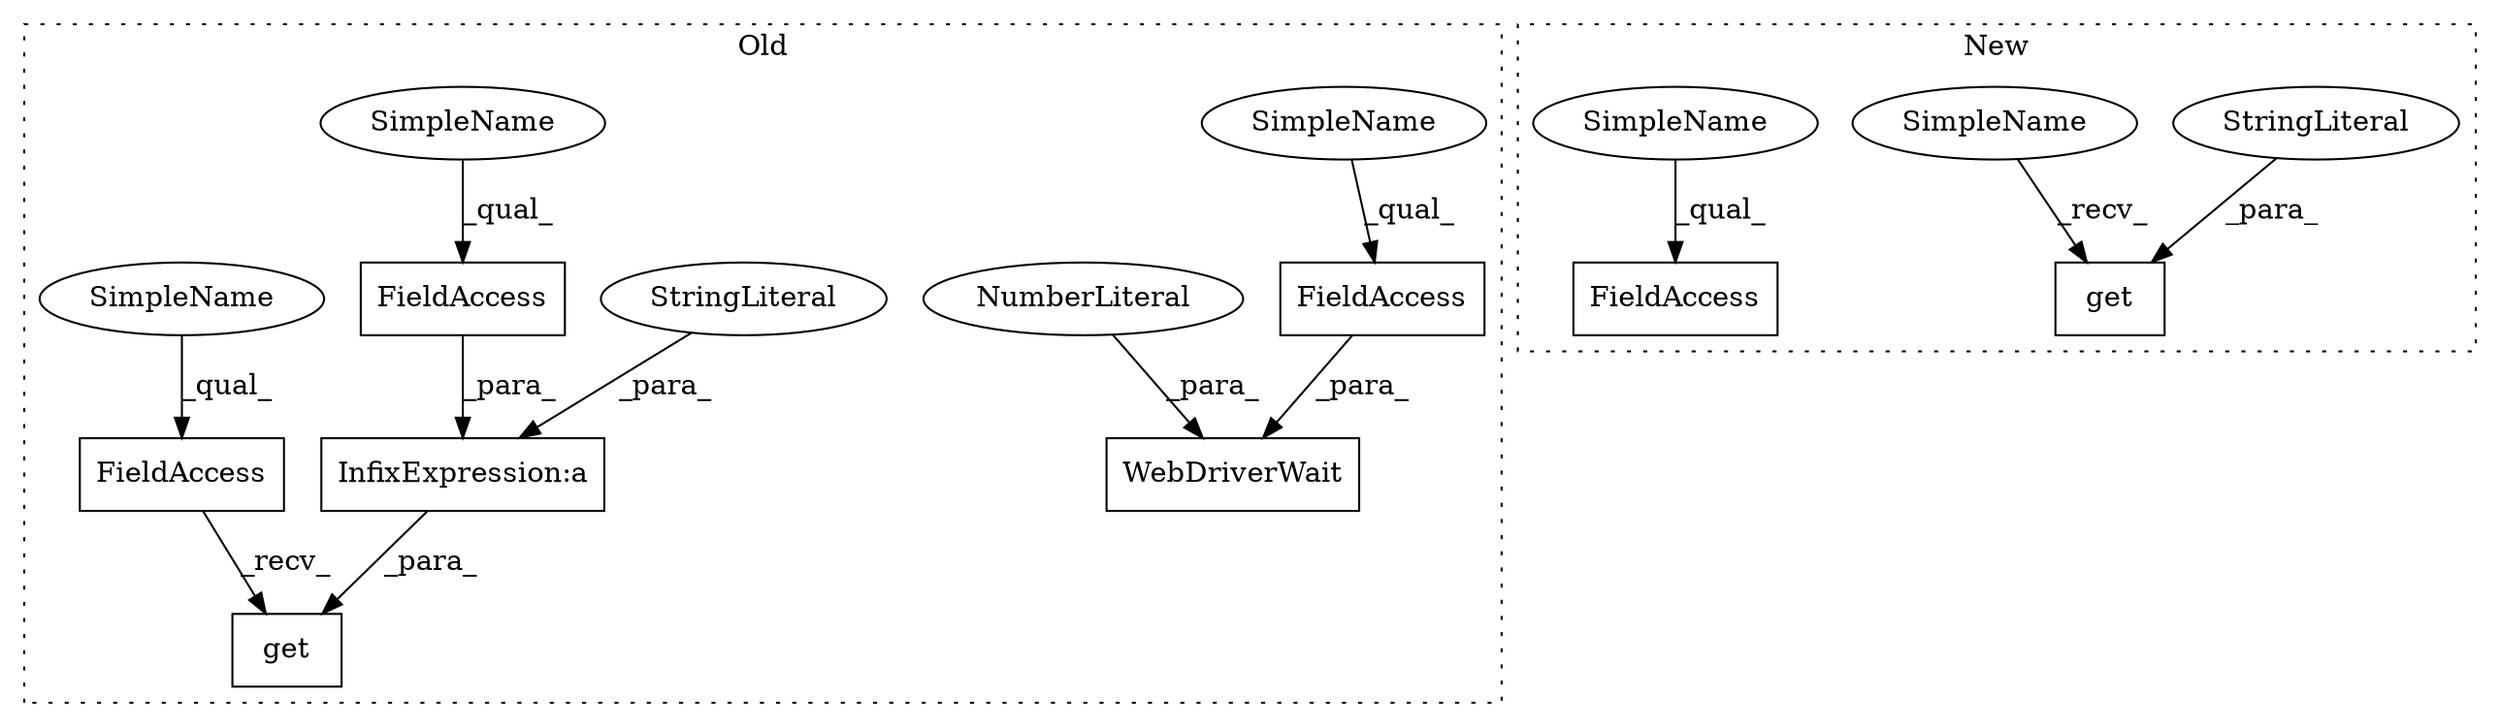 digraph G {
subgraph cluster0 {
1 [label="WebDriverWait" a="32" s="17289,17318" l="14,1" shape="box"];
3 [label="NumberLiteral" a="34" s="17317" l="1" shape="ellipse"];
4 [label="FieldAccess" a="22" s="17303" l="13" shape="box"];
5 [label="FieldAccess" a="22" s="16702" l="20" shape="box"];
6 [label="InfixExpression:a" a="27" s="16722" l="3" shape="box"];
8 [label="FieldAccess" a="22" s="16684" l="13" shape="box"];
9 [label="get" a="32" s="16698,16740" l="4,1" shape="box"];
10 [label="StringLiteral" a="45" s="16725" l="15" shape="ellipse"];
12 [label="SimpleName" a="42" s="17303" l="4" shape="ellipse"];
13 [label="SimpleName" a="42" s="16702" l="4" shape="ellipse"];
14 [label="SimpleName" a="42" s="16684" l="4" shape="ellipse"];
label = "Old";
style="dotted";
}
subgraph cluster1 {
2 [label="get" a="32" s="16602,16621" l="4,1" shape="box"];
7 [label="FieldAccess" a="22" s="17128" l="9" shape="box"];
11 [label="StringLiteral" a="45" s="16606" l="15" shape="ellipse"];
15 [label="SimpleName" a="42" s="16597" l="4" shape="ellipse"];
16 [label="SimpleName" a="42" s="17128" l="4" shape="ellipse"];
label = "New";
style="dotted";
}
3 -> 1 [label="_para_"];
4 -> 1 [label="_para_"];
5 -> 6 [label="_para_"];
6 -> 9 [label="_para_"];
8 -> 9 [label="_recv_"];
10 -> 6 [label="_para_"];
11 -> 2 [label="_para_"];
12 -> 4 [label="_qual_"];
13 -> 5 [label="_qual_"];
14 -> 8 [label="_qual_"];
15 -> 2 [label="_recv_"];
16 -> 7 [label="_qual_"];
}